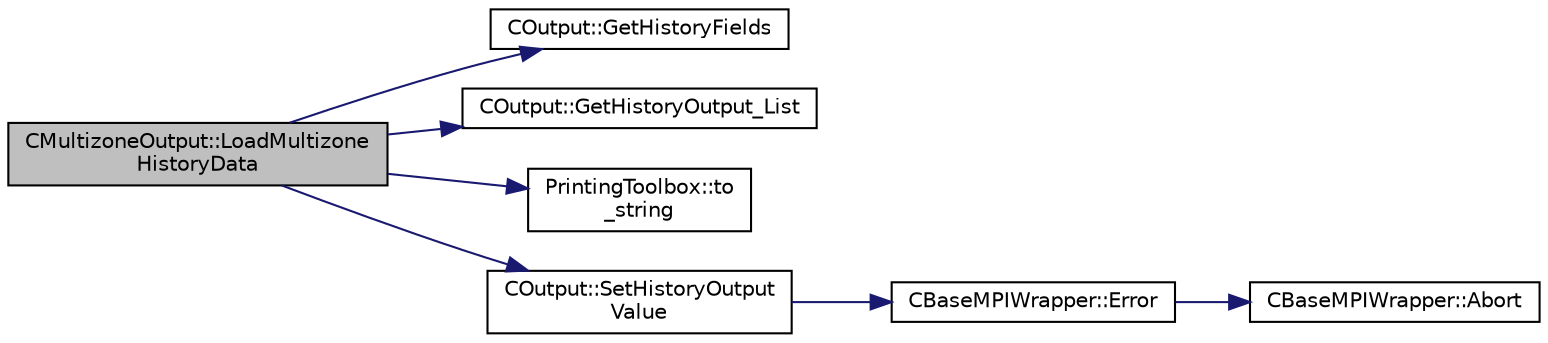 digraph "CMultizoneOutput::LoadMultizoneHistoryData"
{
  edge [fontname="Helvetica",fontsize="10",labelfontname="Helvetica",labelfontsize="10"];
  node [fontname="Helvetica",fontsize="10",shape=record];
  rankdir="LR";
  Node12 [label="CMultizoneOutput::LoadMultizone\lHistoryData",height=0.2,width=0.4,color="black", fillcolor="grey75", style="filled", fontcolor="black"];
  Node12 -> Node13 [color="midnightblue",fontsize="10",style="solid",fontname="Helvetica"];
  Node13 [label="COutput::GetHistoryFields",height=0.2,width=0.4,color="black", fillcolor="white", style="filled",URL="$class_c_output.html#a8fc02b463224de5b82132529977129a4",tooltip="Get the map containing all output fields. "];
  Node12 -> Node14 [color="midnightblue",fontsize="10",style="solid",fontname="Helvetica"];
  Node14 [label="COutput::GetHistoryOutput_List",height=0.2,width=0.4,color="black", fillcolor="white", style="filled",URL="$class_c_output.html#add1d71bf741dfbe44e92b5d9d0ef5bc8",tooltip="Get the list of all output fields. "];
  Node12 -> Node15 [color="midnightblue",fontsize="10",style="solid",fontname="Helvetica"];
  Node15 [label="PrintingToolbox::to\l_string",height=0.2,width=0.4,color="black", fillcolor="white", style="filled",URL="$namespace_printing_toolbox.html#a382f3911ccba468c241c530ae0c78b63"];
  Node12 -> Node16 [color="midnightblue",fontsize="10",style="solid",fontname="Helvetica"];
  Node16 [label="COutput::SetHistoryOutput\lValue",height=0.2,width=0.4,color="black", fillcolor="white", style="filled",URL="$class_c_output.html#a1c1f836992f419544472329a44b8836e",tooltip="Set the value of a history output field. "];
  Node16 -> Node17 [color="midnightblue",fontsize="10",style="solid",fontname="Helvetica"];
  Node17 [label="CBaseMPIWrapper::Error",height=0.2,width=0.4,color="black", fillcolor="white", style="filled",URL="$class_c_base_m_p_i_wrapper.html#a04457c47629bda56704e6a8804833eeb"];
  Node17 -> Node18 [color="midnightblue",fontsize="10",style="solid",fontname="Helvetica"];
  Node18 [label="CBaseMPIWrapper::Abort",height=0.2,width=0.4,color="black", fillcolor="white", style="filled",URL="$class_c_base_m_p_i_wrapper.html#a21ef5681e2acb532d345e9bab173ef07"];
}
